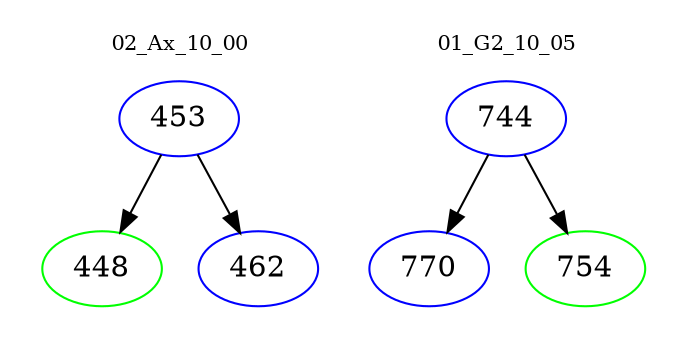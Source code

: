 digraph{
subgraph cluster_0 {
color = white
label = "02_Ax_10_00";
fontsize=10;
T0_453 [label="453", color="blue"]
T0_453 -> T0_448 [color="black"]
T0_448 [label="448", color="green"]
T0_453 -> T0_462 [color="black"]
T0_462 [label="462", color="blue"]
}
subgraph cluster_1 {
color = white
label = "01_G2_10_05";
fontsize=10;
T1_744 [label="744", color="blue"]
T1_744 -> T1_770 [color="black"]
T1_770 [label="770", color="blue"]
T1_744 -> T1_754 [color="black"]
T1_754 [label="754", color="green"]
}
}

